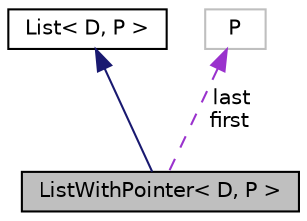 digraph "ListWithPointer&lt; D, P &gt;"
{
  edge [fontname="Helvetica",fontsize="10",labelfontname="Helvetica",labelfontsize="10"];
  node [fontname="Helvetica",fontsize="10",shape=record];
  Node1 [label="ListWithPointer\< D, P \>",height=0.2,width=0.4,color="black", fillcolor="grey75", style="filled", fontcolor="black"];
  Node2 -> Node1 [dir="back",color="midnightblue",fontsize="10",style="solid",fontname="Helvetica"];
  Node2 [label="List\< D, P \>",height=0.2,width=0.4,color="black", fillcolor="white", style="filled",URL="$class_list.html",tooltip="Libreria que genera un template de una clase abstracta list. "];
  Node3 -> Node1 [dir="back",color="darkorchid3",fontsize="10",style="dashed",label=" last\nfirst" ,fontname="Helvetica"];
  Node3 [label="P",height=0.2,width=0.4,color="grey75", fillcolor="white", style="filled"];
}
